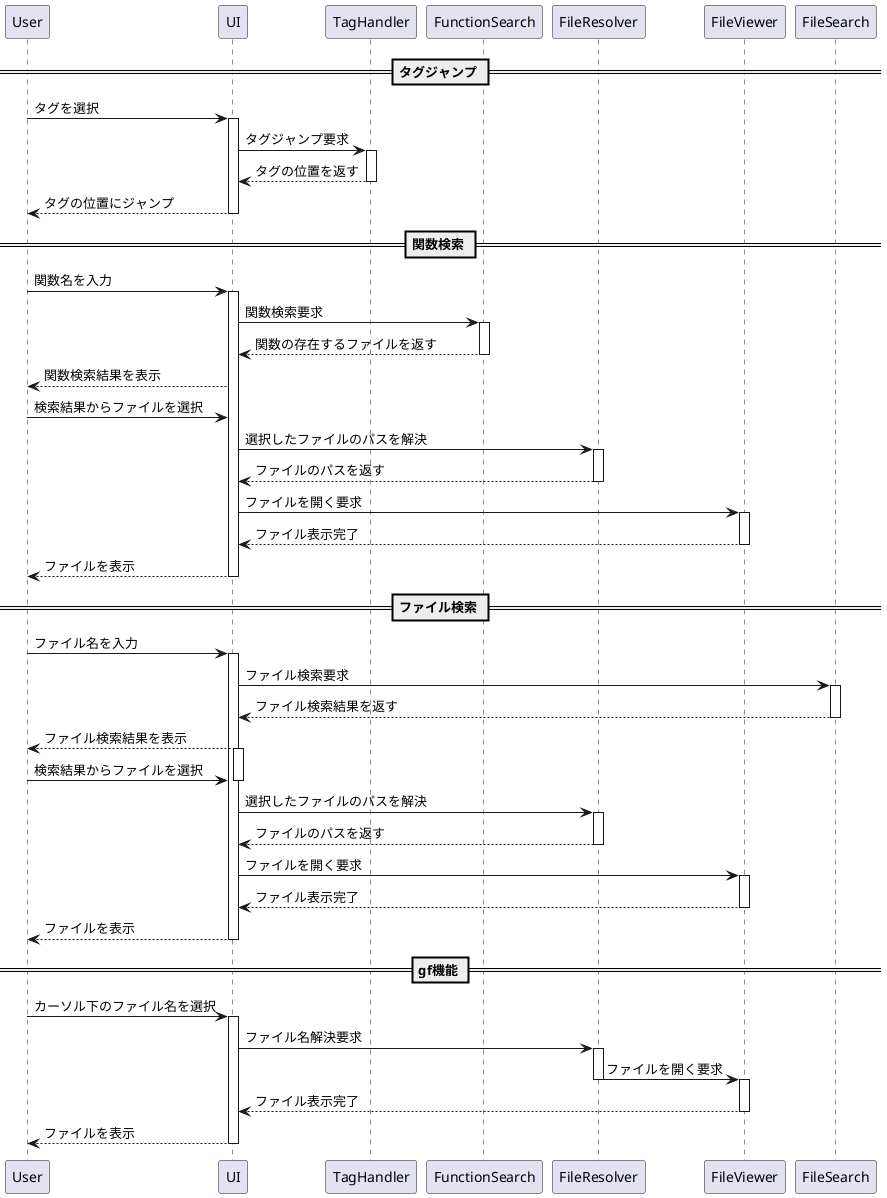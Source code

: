 @startuml

== タグジャンプ ==
User -> UI : タグを選択
activate UI

UI -> TagHandler : タグジャンプ要求
activate TagHandler

TagHandler --> UI : タグの位置を返す
deactivate TagHandler

UI --> User : タグの位置にジャンプ
deactivate UI

== 関数検索 ==
User -> UI : 関数名を入力
activate UI

UI -> FunctionSearch : 関数検索要求
activate FunctionSearch

FunctionSearch --> UI : 関数の存在するファイルを返す
deactivate FunctionSearch

UI --> User : 関数検索結果を表示

User -> UI : 検索結果からファイルを選択

UI -> FileResolver : 選択したファイルのパスを解決
activate FileResolver

FileResolver --> UI : ファイルのパスを返す
deactivate FileResolver

UI -> FileViewer : ファイルを開く要求
activate FileViewer

FileViewer --> UI : ファイル表示完了
deactivate FileViewer

UI --> User : ファイルを表示
deactivate UI

== ファイル検索 ==
User -> UI : ファイル名を入力
activate UI

UI -> FileSearch : ファイル検索要求
activate FileSearch

FileSearch --> UI : ファイル検索結果を返す
deactivate FileSearch

UI --> User : ファイル検索結果を表示
activate UI

User -> UI : 検索結果からファイルを選択
deactivate UI

UI -> FileResolver : 選択したファイルのパスを解決
activate FileResolver

FileResolver --> UI : ファイルのパスを返す
deactivate FileResolver

UI -> FileViewer : ファイルを開く要求
activate FileViewer

FileViewer --> UI : ファイル表示完了
deactivate FileViewer

UI --> User : ファイルを表示
deactivate UI

== gf機能 ==
User -> UI : カーソル下のファイル名を選択
activate UI

UI -> FileResolver : ファイル名解決要求
activate FileResolver

FileResolver -> FileViewer : ファイルを開く要求
deactivate FileResolver
activate FileViewer

FileViewer --> UI : ファイル表示完了
deactivate FileViewer

UI --> User : ファイルを表示
deactivate UI
@enduml